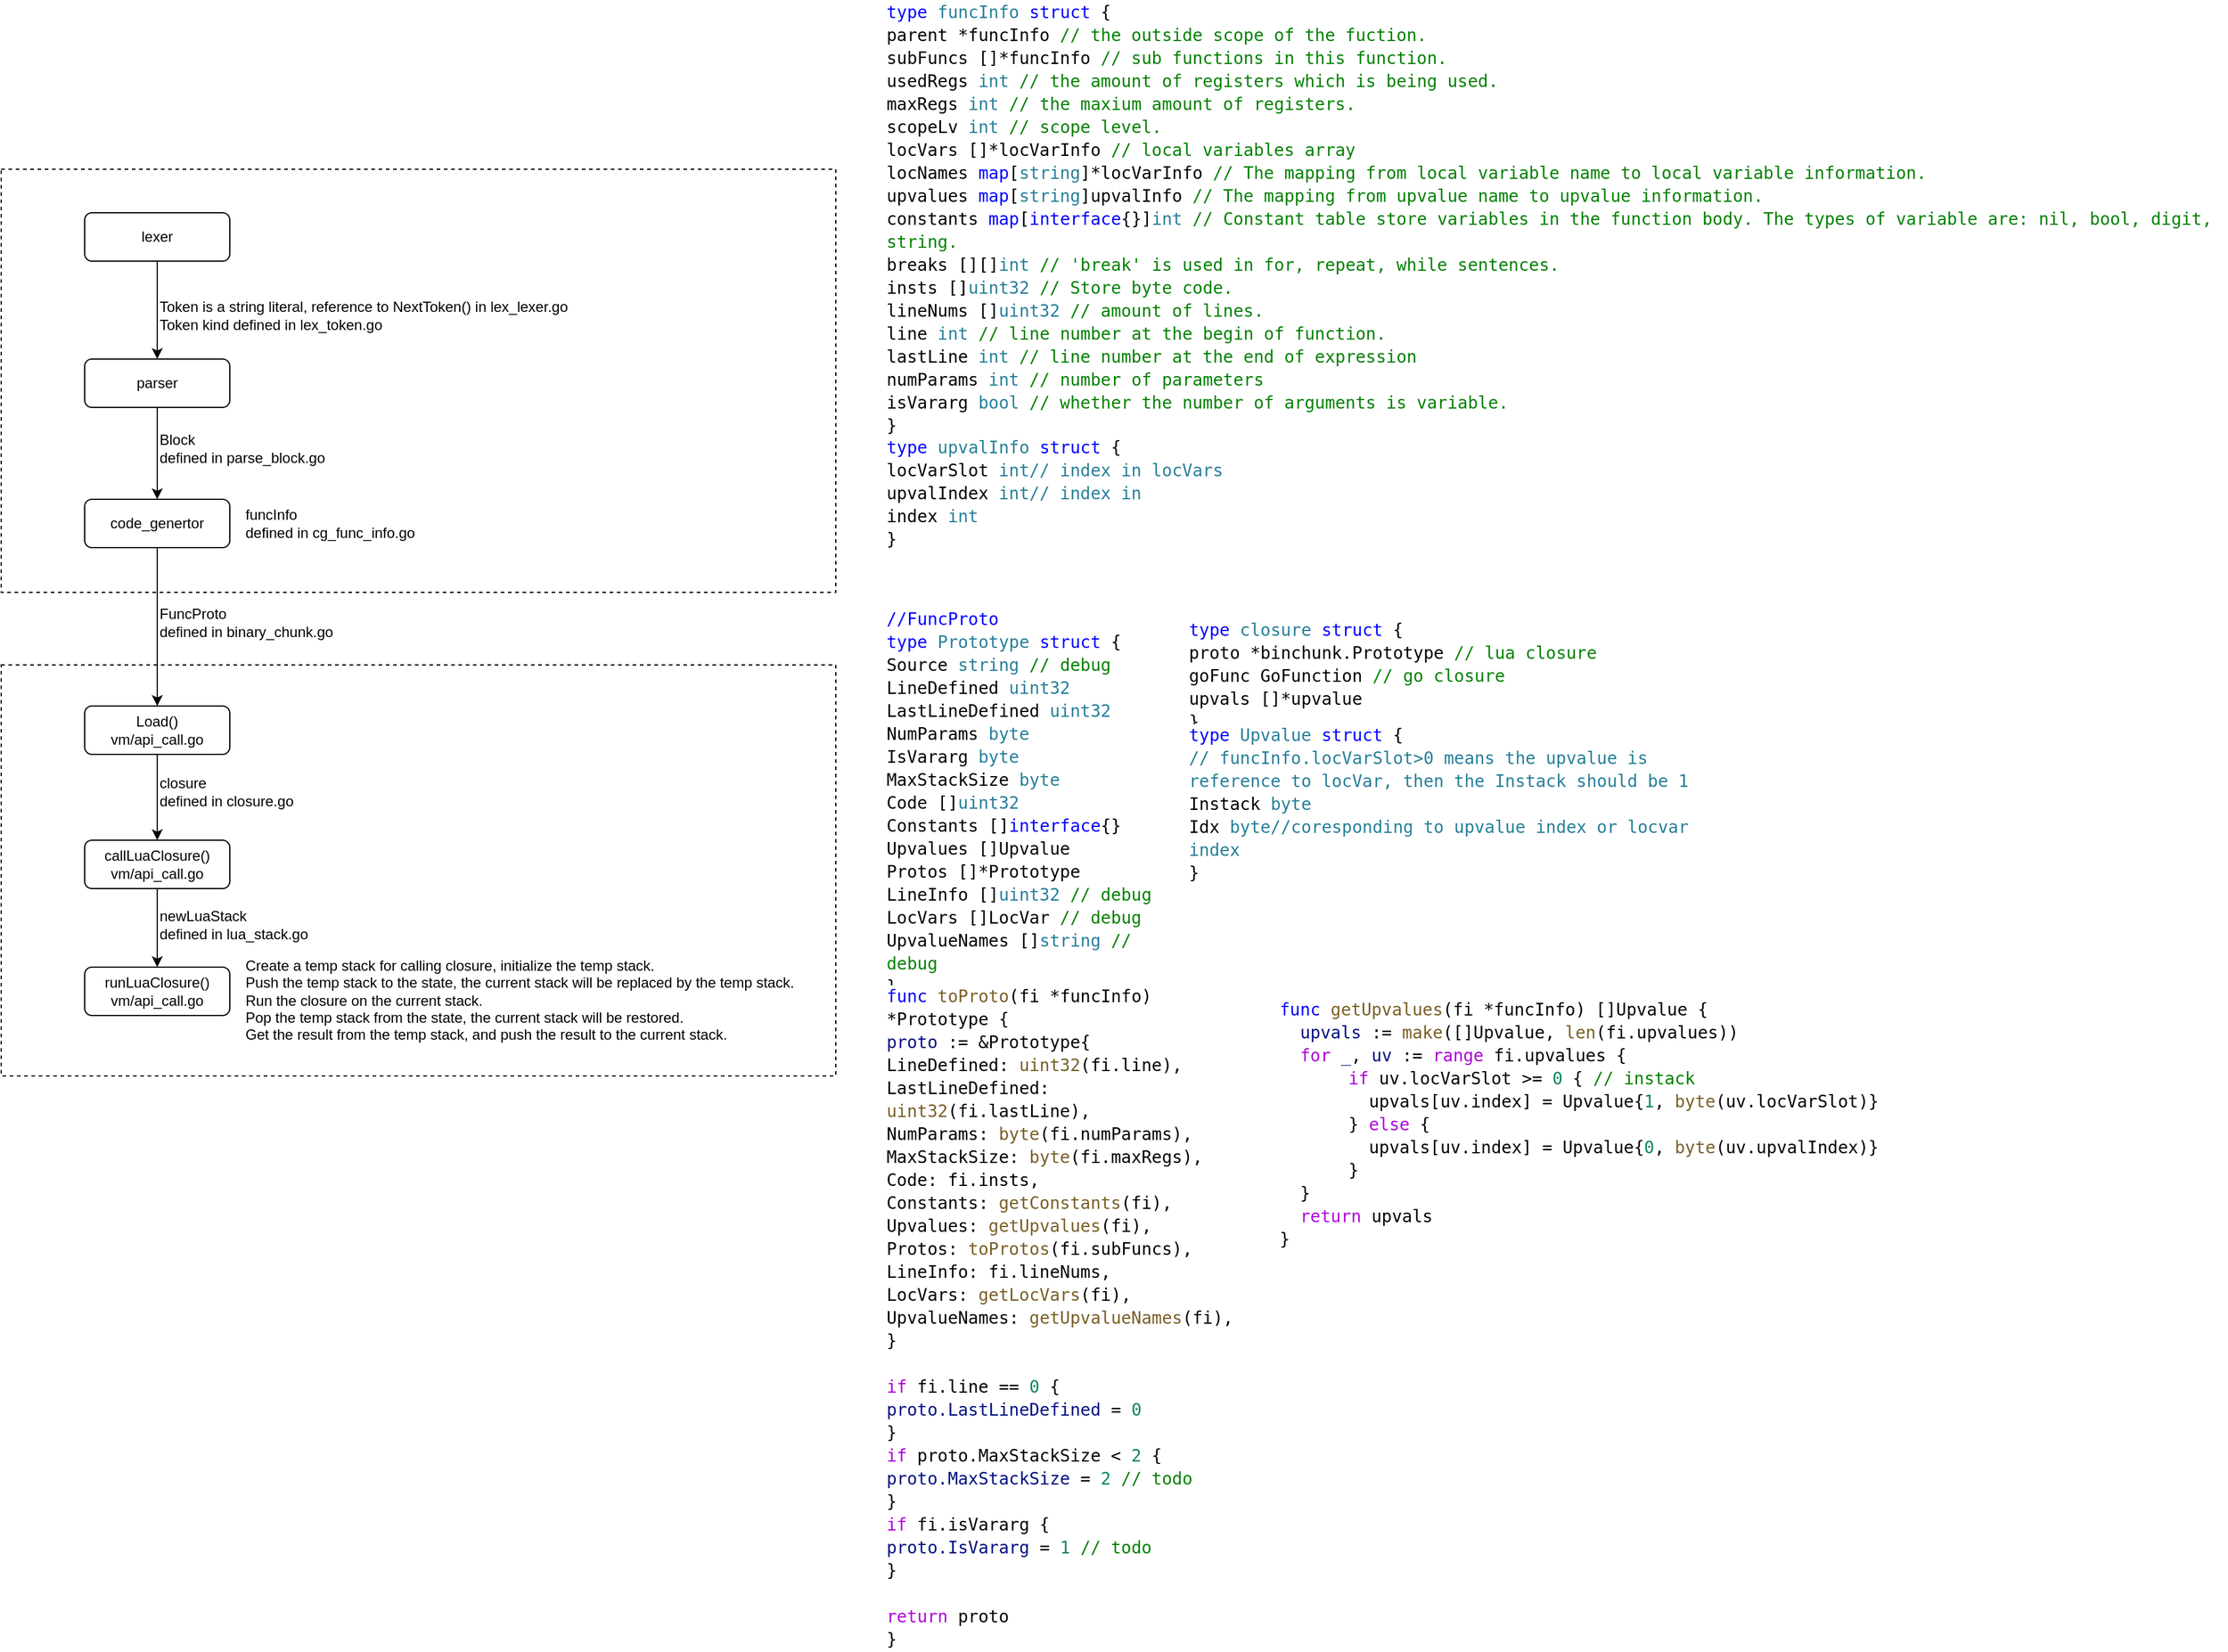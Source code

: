 <mxfile version="16.1.2" type="github">
  <diagram id="C5RBs43oDa-KdzZeNtuy" name="Page-1">
    <mxGraphModel dx="906" dy="1930" grid="1" gridSize="10" guides="1" tooltips="1" connect="1" arrows="1" fold="1" page="1" pageScale="1" pageWidth="827" pageHeight="1169" math="0" shadow="0">
      <root>
        <mxCell id="WIyWlLk6GJQsqaUBKTNV-0" />
        <mxCell id="WIyWlLk6GJQsqaUBKTNV-1" parent="WIyWlLk6GJQsqaUBKTNV-0" />
        <mxCell id="dQtFD-pFaniCj-32BVzp-19" value="" style="rounded=0;whiteSpace=wrap;html=1;dashed=1;fontSize=12;" parent="WIyWlLk6GJQsqaUBKTNV-1" vertex="1">
          <mxGeometry x="180" y="400" width="690" height="340" as="geometry" />
        </mxCell>
        <mxCell id="dQtFD-pFaniCj-32BVzp-18" value="" style="rounded=0;whiteSpace=wrap;html=1;dashed=1;fontSize=12;" parent="WIyWlLk6GJQsqaUBKTNV-1" vertex="1">
          <mxGeometry x="180" y="-10" width="690" height="350" as="geometry" />
        </mxCell>
        <mxCell id="dQtFD-pFaniCj-32BVzp-3" value="" style="edgeStyle=orthogonalEdgeStyle;rounded=0;orthogonalLoop=1;jettySize=auto;html=1;" parent="WIyWlLk6GJQsqaUBKTNV-1" source="WIyWlLk6GJQsqaUBKTNV-3" target="dQtFD-pFaniCj-32BVzp-1" edge="1">
          <mxGeometry relative="1" as="geometry" />
        </mxCell>
        <mxCell id="WIyWlLk6GJQsqaUBKTNV-3" value="parser" style="rounded=1;whiteSpace=wrap;html=1;fontSize=12;glass=0;strokeWidth=1;shadow=0;" parent="WIyWlLk6GJQsqaUBKTNV-1" vertex="1">
          <mxGeometry x="249" y="147" width="120" height="40" as="geometry" />
        </mxCell>
        <mxCell id="dQtFD-pFaniCj-32BVzp-7" value="" style="edgeStyle=orthogonalEdgeStyle;rounded=0;orthogonalLoop=1;jettySize=auto;html=1;" parent="WIyWlLk6GJQsqaUBKTNV-1" source="dQtFD-pFaniCj-32BVzp-0" target="WIyWlLk6GJQsqaUBKTNV-3" edge="1">
          <mxGeometry relative="1" as="geometry" />
        </mxCell>
        <mxCell id="dQtFD-pFaniCj-32BVzp-0" value="lexer" style="rounded=1;whiteSpace=wrap;html=1;fontSize=12;glass=0;strokeWidth=1;shadow=0;" parent="WIyWlLk6GJQsqaUBKTNV-1" vertex="1">
          <mxGeometry x="249" y="26" width="120" height="40" as="geometry" />
        </mxCell>
        <mxCell id="dQtFD-pFaniCj-32BVzp-5" value="" style="edgeStyle=orthogonalEdgeStyle;rounded=0;orthogonalLoop=1;jettySize=auto;html=1;" parent="WIyWlLk6GJQsqaUBKTNV-1" source="dQtFD-pFaniCj-32BVzp-1" target="dQtFD-pFaniCj-32BVzp-2" edge="1">
          <mxGeometry relative="1" as="geometry" />
        </mxCell>
        <mxCell id="dQtFD-pFaniCj-32BVzp-1" value="code_genertor" style="rounded=1;whiteSpace=wrap;html=1;fontSize=12;glass=0;strokeWidth=1;shadow=0;" parent="WIyWlLk6GJQsqaUBKTNV-1" vertex="1">
          <mxGeometry x="249" y="263" width="120" height="40" as="geometry" />
        </mxCell>
        <mxCell id="dQtFD-pFaniCj-32BVzp-20" value="" style="edgeStyle=orthogonalEdgeStyle;rounded=0;orthogonalLoop=1;jettySize=auto;html=1;fontSize=12;" parent="WIyWlLk6GJQsqaUBKTNV-1" source="dQtFD-pFaniCj-32BVzp-2" target="dQtFD-pFaniCj-32BVzp-16" edge="1">
          <mxGeometry relative="1" as="geometry" />
        </mxCell>
        <mxCell id="dQtFD-pFaniCj-32BVzp-2" value="Load()&lt;br&gt;vm/api_call.go" style="rounded=1;whiteSpace=wrap;html=1;fontSize=12;glass=0;strokeWidth=1;shadow=0;" parent="WIyWlLk6GJQsqaUBKTNV-1" vertex="1">
          <mxGeometry x="249" y="434" width="120" height="40" as="geometry" />
        </mxCell>
        <mxCell id="dQtFD-pFaniCj-32BVzp-11" value="Token is a string literal, reference to NextToken() in lex_lexer.go&lt;br&gt;Token kind defined in lex_token.go" style="text;html=1;strokeColor=none;fillColor=none;align=left;verticalAlign=middle;whiteSpace=wrap;rounded=0;" parent="WIyWlLk6GJQsqaUBKTNV-1" vertex="1">
          <mxGeometry x="309" y="96" width="351" height="30" as="geometry" />
        </mxCell>
        <mxCell id="dQtFD-pFaniCj-32BVzp-12" value="Block&lt;br&gt;defined in parse_block.go" style="text;html=1;strokeColor=none;fillColor=none;align=left;verticalAlign=middle;whiteSpace=wrap;rounded=0;" parent="WIyWlLk6GJQsqaUBKTNV-1" vertex="1">
          <mxGeometry x="309" y="206" width="151" height="30" as="geometry" />
        </mxCell>
        <mxCell id="dQtFD-pFaniCj-32BVzp-14" value="FuncProto&lt;br&gt;defined in binary_chunk.go" style="text;html=1;strokeColor=none;fillColor=none;align=left;verticalAlign=middle;whiteSpace=wrap;rounded=0;" parent="WIyWlLk6GJQsqaUBKTNV-1" vertex="1">
          <mxGeometry x="309" y="350" width="151" height="30" as="geometry" />
        </mxCell>
        <mxCell id="3L58eqj6yo-zojaCWtl0-3" value="" style="edgeStyle=orthogonalEdgeStyle;rounded=0;orthogonalLoop=1;jettySize=auto;html=1;fontSize=12;" edge="1" parent="WIyWlLk6GJQsqaUBKTNV-1" source="dQtFD-pFaniCj-32BVzp-16" target="3L58eqj6yo-zojaCWtl0-2">
          <mxGeometry relative="1" as="geometry" />
        </mxCell>
        <mxCell id="dQtFD-pFaniCj-32BVzp-16" value="callLuaClosure()&lt;br&gt;vm/api_call.go" style="rounded=1;whiteSpace=wrap;html=1;fontSize=12;glass=0;strokeWidth=1;shadow=0;" parent="WIyWlLk6GJQsqaUBKTNV-1" vertex="1">
          <mxGeometry x="249" y="545" width="120" height="40" as="geometry" />
        </mxCell>
        <mxCell id="dQtFD-pFaniCj-32BVzp-21" value="closure&lt;br&gt;defined in closure.go" style="text;html=1;strokeColor=none;fillColor=none;align=left;verticalAlign=middle;whiteSpace=wrap;rounded=0;" parent="WIyWlLk6GJQsqaUBKTNV-1" vertex="1">
          <mxGeometry x="309" y="490" width="151" height="30" as="geometry" />
        </mxCell>
        <mxCell id="3L58eqj6yo-zojaCWtl0-2" value="&lt;div style=&quot;background-color: rgb(255 , 255 , 255) ; line-height: 19px&quot;&gt;&lt;/div&gt;&lt;font style=&quot;font-size: 12px&quot;&gt;runLuaClosure()&lt;br&gt;vm/api_call.go&lt;/font&gt;" style="rounded=1;whiteSpace=wrap;html=1;fontSize=12;glass=0;strokeWidth=1;shadow=0;" vertex="1" parent="WIyWlLk6GJQsqaUBKTNV-1">
          <mxGeometry x="249" y="650" width="120" height="40" as="geometry" />
        </mxCell>
        <mxCell id="3L58eqj6yo-zojaCWtl0-4" value="&lt;div style=&quot;background-color: rgb(255 , 255 , 255) ; font-family: &amp;#34;droid sans mono&amp;#34; , monospace , monospace , &amp;#34;droid sans fallback&amp;#34; ; font-size: 14px ; line-height: 19px&quot;&gt;&lt;/div&gt;&lt;br&gt;&lt;div&gt;Create a temp stack for calling closure, initialize the temp stack.&lt;/div&gt;&lt;div&gt;Push the temp stack to the state, the current stack will be replaced by the temp stack.&lt;/div&gt;&lt;div&gt;Run the closure on the current stack.&lt;/div&gt;&lt;div&gt;Pop the temp stack from the state, the current stack will be restored.&lt;/div&gt;&lt;div&gt;Get the result from the temp stack, and push the result to the current stack.&lt;/div&gt;" style="text;html=1;strokeColor=none;fillColor=none;align=left;verticalAlign=middle;whiteSpace=wrap;rounded=0;" vertex="1" parent="WIyWlLk6GJQsqaUBKTNV-1">
          <mxGeometry x="380" y="645" width="460" height="50" as="geometry" />
        </mxCell>
        <mxCell id="3L58eqj6yo-zojaCWtl0-8" value="&lt;div style=&quot;background-color: rgb(255 , 255 , 255) ; line-height: 19px&quot;&gt;&lt;div&gt;&lt;br&gt;&lt;/div&gt;&lt;div style=&quot;font-family: &amp;#34;droid sans mono&amp;#34; , monospace , monospace , &amp;#34;droid sans fallback&amp;#34; ; font-size: 14px&quot;&gt;&lt;span style=&quot;color: #008000&quot;&gt;&lt;/span&gt;&lt;/div&gt;&lt;/div&gt;&lt;div style=&quot;background-color: rgb(255 , 255 , 255) ; font-family: &amp;#34;droid sans mono&amp;#34; , monospace , monospace , &amp;#34;droid sans fallback&amp;#34; ; font-size: 14px ; line-height: 19px&quot;&gt;&lt;/div&gt;" style="text;html=1;strokeColor=none;fillColor=none;align=left;verticalAlign=middle;whiteSpace=wrap;rounded=0;" vertex="1" parent="WIyWlLk6GJQsqaUBKTNV-1">
          <mxGeometry x="380" y="730" width="260" height="60" as="geometry" />
        </mxCell>
        <mxCell id="3L58eqj6yo-zojaCWtl0-9" value="newLuaStack&lt;br&gt;defined in lua_stack.go" style="text;html=1;strokeColor=none;fillColor=none;align=left;verticalAlign=middle;whiteSpace=wrap;rounded=0;" vertex="1" parent="WIyWlLk6GJQsqaUBKTNV-1">
          <mxGeometry x="309" y="600" width="151" height="30" as="geometry" />
        </mxCell>
        <mxCell id="3L58eqj6yo-zojaCWtl0-10" value="&lt;div style=&quot;background-color: rgb(255 , 255 , 255) ; font-family: &amp;#34;droid sans mono&amp;#34; , monospace , monospace , &amp;#34;droid sans fallback&amp;#34; ; font-size: 14px ; line-height: 19px&quot;&gt;&lt;/div&gt;&lt;div style=&quot;background-color: rgb(255 , 255 , 255) ; font-family: &amp;#34;droid sans mono&amp;#34; , monospace , monospace , &amp;#34;droid sans fallback&amp;#34; ; font-size: 14px ; line-height: 19px&quot;&gt;&lt;div&gt;&lt;span style=&quot;color: #0000ff&quot;&gt;type&lt;/span&gt; &lt;span style=&quot;color: #267f99&quot;&gt;funcInfo&lt;/span&gt; &lt;span style=&quot;color: #0000ff&quot;&gt;struct&lt;/span&gt; {&lt;/div&gt;&lt;div&gt;    parent    *funcInfo              &lt;span style=&quot;color: #008000&quot;&gt;// the outside scope of the fuction.&lt;/span&gt;&lt;/div&gt;&lt;div&gt;    subFuncs  []*funcInfo            &lt;span style=&quot;color: #008000&quot;&gt;// sub functions in this function.&lt;/span&gt;&lt;/div&gt;&lt;div&gt;    usedRegs  &lt;span style=&quot;color: #267f99&quot;&gt;int&lt;/span&gt;                    &lt;span style=&quot;color: #008000&quot;&gt;// the amount of registers which is being used.&lt;/span&gt;&lt;/div&gt;&lt;div&gt;    maxRegs   &lt;span style=&quot;color: #267f99&quot;&gt;int&lt;/span&gt;                    &lt;span style=&quot;color: #008000&quot;&gt;// the maxium amount of registers.&lt;/span&gt;&lt;/div&gt;&lt;div&gt;    scopeLv   &lt;span style=&quot;color: #267f99&quot;&gt;int&lt;/span&gt;                    &lt;span style=&quot;color: #008000&quot;&gt;// scope level.&lt;/span&gt;&lt;/div&gt;&lt;div&gt;    locVars   []*locVarInfo          &lt;span style=&quot;color: #008000&quot;&gt;// local variables array&lt;/span&gt;&lt;/div&gt;&lt;div&gt;    locNames  &lt;span style=&quot;color: #0000ff&quot;&gt;map&lt;/span&gt;[&lt;span style=&quot;color: #267f99&quot;&gt;string&lt;/span&gt;]*locVarInfo &lt;span style=&quot;color: #008000&quot;&gt;// The mapping from local variable name to local variable information.&lt;/span&gt;&lt;/div&gt;&lt;div&gt;    upvalues  &lt;span style=&quot;color: #0000ff&quot;&gt;map&lt;/span&gt;[&lt;span style=&quot;color: #267f99&quot;&gt;string&lt;/span&gt;]upvalInfo   &lt;span style=&quot;color: #008000&quot;&gt;// The mapping from upvalue name to upvalue information.&lt;/span&gt;&lt;/div&gt;&lt;div&gt;    constants &lt;span style=&quot;color: #0000ff&quot;&gt;map&lt;/span&gt;[&lt;span style=&quot;color: #0000ff&quot;&gt;interface&lt;/span&gt;{}]&lt;span style=&quot;color: #267f99&quot;&gt;int&lt;/span&gt;    &lt;span style=&quot;color: #008000&quot;&gt;// Constant table store variables in the function body. The types of variable are: nil, bool, digit, string.&lt;/span&gt;&lt;/div&gt;&lt;div&gt;    breaks    [][]&lt;span style=&quot;color: #267f99&quot;&gt;int&lt;/span&gt;                &lt;span style=&quot;color: #008000&quot;&gt;// &#39;break&#39; is used in for, repeat, while sentences.&lt;/span&gt;&lt;/div&gt;&lt;div&gt;    insts     []&lt;span style=&quot;color: #267f99&quot;&gt;uint32&lt;/span&gt;               &lt;span style=&quot;color: #008000&quot;&gt;// Store byte code.&lt;/span&gt;&lt;/div&gt;&lt;div&gt;    lineNums  []&lt;span style=&quot;color: #267f99&quot;&gt;uint32&lt;/span&gt;               &lt;span style=&quot;color: #008000&quot;&gt;// amount of lines.&lt;/span&gt;&lt;/div&gt;&lt;div&gt;    line      &lt;span style=&quot;color: #267f99&quot;&gt;int&lt;/span&gt;                    &lt;span style=&quot;color: #008000&quot;&gt;// line number at the begin of function.&lt;/span&gt;&lt;/div&gt;&lt;div&gt;    lastLine  &lt;span style=&quot;color: #267f99&quot;&gt;int&lt;/span&gt;                    &lt;span style=&quot;color: #008000&quot;&gt;// line number at the end of expression&lt;/span&gt;&lt;/div&gt;&lt;div&gt;    numParams &lt;span style=&quot;color: #267f99&quot;&gt;int&lt;/span&gt;                    &lt;span style=&quot;color: #008000&quot;&gt;// number of parameters&lt;/span&gt;&lt;/div&gt;&lt;div&gt;    isVararg  &lt;span style=&quot;color: #267f99&quot;&gt;bool&lt;/span&gt;                   &lt;span style=&quot;color: #008000&quot;&gt;// whether the number of arguments is variable.&lt;/span&gt;&lt;/div&gt;&lt;div&gt;}&lt;/div&gt;&lt;/div&gt;" style="text;html=1;strokeColor=none;fillColor=none;align=left;verticalAlign=middle;whiteSpace=wrap;rounded=0;" vertex="1" parent="WIyWlLk6GJQsqaUBKTNV-1">
          <mxGeometry x="910" y="-138" width="1110" height="338" as="geometry" />
        </mxCell>
        <mxCell id="3L58eqj6yo-zojaCWtl0-11" value="&lt;div style=&quot;background-color: rgb(255 , 255 , 255) ; font-family: &amp;#34;droid sans mono&amp;#34; , monospace , monospace , &amp;#34;droid sans fallback&amp;#34; ; font-size: 14px ; line-height: 19px&quot;&gt;&lt;/div&gt;funcInfo&lt;br&gt;defined in cg_func_info.go" style="text;html=1;strokeColor=none;fillColor=none;align=left;verticalAlign=middle;whiteSpace=wrap;rounded=0;" vertex="1" parent="WIyWlLk6GJQsqaUBKTNV-1">
          <mxGeometry x="380" y="268" width="151" height="30" as="geometry" />
        </mxCell>
        <mxCell id="3L58eqj6yo-zojaCWtl0-12" value="&lt;div style=&quot;background-color: rgb(255 , 255 , 255) ; font-family: &amp;#34;droid sans mono&amp;#34; , monospace , monospace , &amp;#34;droid sans fallback&amp;#34; ; font-size: 14px ; line-height: 19px&quot;&gt;&lt;/div&gt;&lt;div style=&quot;background-color: rgb(255 , 255 , 255) ; font-family: &amp;#34;droid sans mono&amp;#34; , monospace , monospace , &amp;#34;droid sans fallback&amp;#34; ; font-size: 14px ; line-height: 19px&quot;&gt;&lt;div style=&quot;font-family: &amp;#34;droid sans mono&amp;#34; , monospace , monospace , &amp;#34;droid sans fallback&amp;#34; ; line-height: 19px&quot;&gt;&lt;div&gt;&lt;span style=&quot;color: #0000ff&quot;&gt;//FuncProto&lt;br&gt;type&lt;/span&gt; &lt;span style=&quot;color: #267f99&quot;&gt;Prototype&lt;/span&gt; &lt;span style=&quot;color: #0000ff&quot;&gt;struct&lt;/span&gt; {&lt;/div&gt;&lt;div&gt;    Source          &lt;span style=&quot;color: #267f99&quot;&gt;string&lt;/span&gt; &lt;span style=&quot;color: #008000&quot;&gt;// debug&lt;/span&gt;&lt;/div&gt;&lt;div&gt;    LineDefined     &lt;span style=&quot;color: #267f99&quot;&gt;uint32&lt;/span&gt;&lt;/div&gt;&lt;div&gt;    LastLineDefined &lt;span style=&quot;color: #267f99&quot;&gt;uint32&lt;/span&gt;&lt;/div&gt;&lt;div&gt;    NumParams       &lt;span style=&quot;color: #267f99&quot;&gt;byte&lt;/span&gt;&lt;/div&gt;&lt;div&gt;    IsVararg        &lt;span style=&quot;color: #267f99&quot;&gt;byte&lt;/span&gt;&lt;/div&gt;&lt;div&gt;    MaxStackSize    &lt;span style=&quot;color: #267f99&quot;&gt;byte&lt;/span&gt;&lt;/div&gt;&lt;div&gt;    Code            []&lt;span style=&quot;color: #267f99&quot;&gt;uint32&lt;/span&gt;&lt;/div&gt;&lt;div&gt;    Constants       []&lt;span style=&quot;color: #0000ff&quot;&gt;interface&lt;/span&gt;{}&lt;/div&gt;&lt;div&gt;    Upvalues        []Upvalue&lt;/div&gt;&lt;div&gt;    Protos          []*Prototype&lt;/div&gt;&lt;div&gt;    LineInfo        []&lt;span style=&quot;color: #267f99&quot;&gt;uint32&lt;/span&gt; &lt;span style=&quot;color: #008000&quot;&gt;// debug&lt;/span&gt;&lt;/div&gt;&lt;div&gt;    LocVars         []LocVar &lt;span style=&quot;color: #008000&quot;&gt;// debug&lt;/span&gt;&lt;/div&gt;&lt;div&gt;    UpvalueNames    []&lt;span style=&quot;color: #267f99&quot;&gt;string&lt;/span&gt; &lt;span style=&quot;color: #008000&quot;&gt;// debug&lt;/span&gt;&lt;/div&gt;&lt;div&gt;}&lt;/div&gt;&lt;/div&gt;&lt;/div&gt;" style="text;html=1;strokeColor=none;fillColor=none;align=left;verticalAlign=middle;whiteSpace=wrap;rounded=0;" vertex="1" parent="WIyWlLk6GJQsqaUBKTNV-1">
          <mxGeometry x="910" y="357" width="250" height="313" as="geometry" />
        </mxCell>
        <mxCell id="3L58eqj6yo-zojaCWtl0-13" value="&lt;div style=&quot;background-color: rgb(255 , 255 , 255) ; font-family: &amp;#34;droid sans mono&amp;#34; , monospace , monospace , &amp;#34;droid sans fallback&amp;#34; ; font-size: 14px ; line-height: 19px&quot;&gt;&lt;/div&gt;&lt;div style=&quot;background-color: rgb(255 , 255 , 255) ; font-family: &amp;#34;droid sans mono&amp;#34; , monospace , monospace , &amp;#34;droid sans fallback&amp;#34; ; font-size: 14px ; line-height: 19px&quot;&gt;&lt;div style=&quot;font-family: &amp;#34;droid sans mono&amp;#34; , monospace , monospace , &amp;#34;droid sans fallback&amp;#34; ; line-height: 19px&quot;&gt;&lt;div style=&quot;font-family: &amp;#34;droid sans mono&amp;#34; , monospace , monospace , &amp;#34;droid sans fallback&amp;#34; ; line-height: 19px&quot;&gt;&lt;div&gt;&lt;span style=&quot;color: #0000ff&quot;&gt;type&lt;/span&gt; &lt;span style=&quot;color: #267f99&quot;&gt;closure&lt;/span&gt; &lt;span style=&quot;color: #0000ff&quot;&gt;struct&lt;/span&gt; {&lt;/div&gt;&lt;div&gt;    proto  *binchunk.Prototype &lt;span style=&quot;color: #008000&quot;&gt;// lua closure&lt;/span&gt;&lt;/div&gt;&lt;div&gt;    goFunc GoFunction          &lt;span style=&quot;color: #008000&quot;&gt;// go closure&lt;/span&gt;&lt;/div&gt;&lt;div&gt;    upvals []*upvalue&lt;/div&gt;&lt;div&gt;}&lt;/div&gt;&lt;/div&gt;&lt;/div&gt;&lt;/div&gt;" style="text;html=1;strokeColor=none;fillColor=none;align=left;verticalAlign=middle;whiteSpace=wrap;rounded=0;" vertex="1" parent="WIyWlLk6GJQsqaUBKTNV-1">
          <mxGeometry x="1160" y="357" width="450" height="103" as="geometry" />
        </mxCell>
        <mxCell id="3L58eqj6yo-zojaCWtl0-14" value="&lt;div style=&quot;background-color: rgb(255 , 255 , 255) ; font-family: &amp;#34;droid sans mono&amp;#34; , monospace , monospace , &amp;#34;droid sans fallback&amp;#34; ; font-size: 14px ; line-height: 19px&quot;&gt;&lt;/div&gt;&lt;div style=&quot;background-color: rgb(255 , 255 , 255) ; font-family: &amp;#34;droid sans mono&amp;#34; , monospace , monospace , &amp;#34;droid sans fallback&amp;#34; ; font-size: 14px ; line-height: 19px&quot;&gt;&lt;div style=&quot;font-family: &amp;#34;droid sans mono&amp;#34; , monospace , monospace , &amp;#34;droid sans fallback&amp;#34; ; line-height: 19px&quot;&gt;&lt;div style=&quot;font-family: &amp;#34;droid sans mono&amp;#34; , monospace , monospace , &amp;#34;droid sans fallback&amp;#34; ; line-height: 19px&quot;&gt;&lt;div style=&quot;font-family: &amp;#34;droid sans mono&amp;#34; , monospace , monospace , &amp;#34;droid sans fallback&amp;#34; ; line-height: 19px&quot;&gt;&lt;div&gt;&lt;span style=&quot;color: #0000ff&quot;&gt;type&lt;/span&gt; &lt;span style=&quot;color: #267f99&quot;&gt;upvalInfo&lt;/span&gt; &lt;span style=&quot;color: #0000ff&quot;&gt;struct&lt;/span&gt; {&lt;/div&gt;&lt;div&gt;    locVarSlot &lt;span style=&quot;color: #267f99&quot;&gt;int// index in locVars&lt;/span&gt;&lt;/div&gt;&lt;div&gt;    upvalIndex &lt;span style=&quot;color: #267f99&quot;&gt;int// index in&amp;nbsp;&lt;/span&gt;&lt;/div&gt;&lt;div&gt;    index      &lt;span style=&quot;color: #267f99&quot;&gt;int&lt;/span&gt;&lt;/div&gt;&lt;div&gt;}&lt;/div&gt;&lt;/div&gt;&lt;/div&gt;&lt;/div&gt;&lt;/div&gt;" style="text;html=1;strokeColor=none;fillColor=none;align=left;verticalAlign=middle;whiteSpace=wrap;rounded=0;" vertex="1" parent="WIyWlLk6GJQsqaUBKTNV-1">
          <mxGeometry x="910" y="206" width="370" height="103" as="geometry" />
        </mxCell>
        <mxCell id="3L58eqj6yo-zojaCWtl0-15" value="&lt;div style=&quot;background-color: rgb(255 , 255 , 255) ; font-family: &amp;#34;droid sans mono&amp;#34; , monospace , monospace , &amp;#34;droid sans fallback&amp;#34; ; font-size: 14px ; line-height: 19px&quot;&gt;&lt;/div&gt;&lt;div style=&quot;background-color: rgb(255 , 255 , 255) ; font-family: &amp;#34;droid sans mono&amp;#34; , monospace , monospace , &amp;#34;droid sans fallback&amp;#34; ; font-size: 14px ; line-height: 19px&quot;&gt;&lt;div style=&quot;font-family: &amp;#34;droid sans mono&amp;#34; , monospace , monospace , &amp;#34;droid sans fallback&amp;#34; ; line-height: 19px&quot;&gt;&lt;div style=&quot;font-family: &amp;#34;droid sans mono&amp;#34; , monospace , monospace , &amp;#34;droid sans fallback&amp;#34; ; line-height: 19px&quot;&gt;&lt;div style=&quot;font-family: &amp;#34;droid sans mono&amp;#34; , monospace , monospace , &amp;#34;droid sans fallback&amp;#34; ; line-height: 19px&quot;&gt;&lt;div&gt;&lt;span style=&quot;color: #0000ff&quot;&gt;type&lt;/span&gt; &lt;span style=&quot;color: #267f99&quot;&gt;Upvalue&lt;/span&gt; &lt;span style=&quot;color: #0000ff&quot;&gt;struct&lt;/span&gt; {&lt;/div&gt;&lt;div&gt;&lt;span style=&quot;color: rgb(38 , 127 , 153)&quot;&gt;// funcInfo.locVarSlot&amp;gt;0 means the upvalue is reference to locVar, then the Instack should be 1&lt;/span&gt;&lt;br&gt;Instack &lt;span style=&quot;color: #267f99&quot;&gt;byte&lt;/span&gt;&lt;/div&gt;&lt;div&gt;Idx     &lt;span style=&quot;color: #267f99&quot;&gt;byte//coresponding to upvalue index or locvar index&lt;/span&gt;&lt;/div&gt;&lt;div&gt;}&lt;/div&gt;&lt;/div&gt;&lt;/div&gt;&lt;/div&gt;&lt;/div&gt;" style="text;html=1;strokeColor=none;fillColor=none;align=left;verticalAlign=middle;whiteSpace=wrap;rounded=0;" vertex="1" parent="WIyWlLk6GJQsqaUBKTNV-1">
          <mxGeometry x="1160" y="460" width="460" height="110" as="geometry" />
        </mxCell>
        <mxCell id="3L58eqj6yo-zojaCWtl0-16" value="&lt;div style=&quot;background-color: rgb(255 , 255 , 255) ; font-family: &amp;#34;droid sans mono&amp;#34; , monospace , monospace , &amp;#34;droid sans fallback&amp;#34; ; font-size: 14px ; line-height: 19px&quot;&gt;&lt;/div&gt;&lt;div style=&quot;background-color: rgb(255 , 255 , 255) ; font-family: &amp;#34;droid sans mono&amp;#34; , monospace , monospace , &amp;#34;droid sans fallback&amp;#34; ; font-size: 14px ; line-height: 19px&quot;&gt;&lt;div style=&quot;font-family: &amp;#34;droid sans mono&amp;#34; , monospace , monospace , &amp;#34;droid sans fallback&amp;#34; ; line-height: 19px&quot;&gt;&lt;div style=&quot;font-family: &amp;#34;droid sans mono&amp;#34; , monospace , monospace , &amp;#34;droid sans fallback&amp;#34; ; line-height: 19px&quot;&gt;&lt;div style=&quot;font-family: &amp;#34;droid sans mono&amp;#34; , monospace , monospace , &amp;#34;droid sans fallback&amp;#34; ; line-height: 19px&quot;&gt;&lt;div style=&quot;font-family: &amp;#34;droid sans mono&amp;#34; , monospace , monospace , &amp;#34;droid sans fallback&amp;#34; ; line-height: 19px&quot;&gt;&lt;div&gt;&lt;span style=&quot;color: #0000ff&quot;&gt;func&lt;/span&gt; &lt;span style=&quot;color: #795e26&quot;&gt;toProto&lt;/span&gt;(fi *funcInfo) *Prototype {&lt;/div&gt;&lt;div&gt;    &lt;span style=&quot;color: #001080&quot;&gt;proto&lt;/span&gt; := &amp;amp;Prototype{&lt;/div&gt;&lt;div&gt;        LineDefined:     &lt;span style=&quot;color: #795e26&quot;&gt;uint32&lt;/span&gt;(fi.line),&lt;/div&gt;&lt;div&gt;        LastLineDefined: &lt;span style=&quot;color: #795e26&quot;&gt;uint32&lt;/span&gt;(fi.lastLine),&lt;/div&gt;&lt;div&gt;        NumParams:       &lt;span style=&quot;color: #795e26&quot;&gt;byte&lt;/span&gt;(fi.numParams),&lt;/div&gt;&lt;div&gt;        MaxStackSize:    &lt;span style=&quot;color: #795e26&quot;&gt;byte&lt;/span&gt;(fi.maxRegs),&lt;/div&gt;&lt;div&gt;        Code:            fi.insts,&lt;/div&gt;&lt;div&gt;        Constants:       &lt;span style=&quot;color: #795e26&quot;&gt;getConstants&lt;/span&gt;(fi),&lt;/div&gt;&lt;div&gt;        Upvalues:        &lt;span style=&quot;color: #795e26&quot;&gt;getUpvalues&lt;/span&gt;(fi),&lt;/div&gt;&lt;div&gt;        Protos:          &lt;span style=&quot;color: #795e26&quot;&gt;toProtos&lt;/span&gt;(fi.subFuncs),&lt;/div&gt;&lt;div&gt;        LineInfo:        fi.lineNums,&lt;/div&gt;&lt;div&gt;        LocVars:         &lt;span style=&quot;color: #795e26&quot;&gt;getLocVars&lt;/span&gt;(fi),&lt;/div&gt;&lt;div&gt;        UpvalueNames:    &lt;span style=&quot;color: #795e26&quot;&gt;getUpvalueNames&lt;/span&gt;(fi),&lt;/div&gt;&lt;div&gt;    }&lt;/div&gt;&lt;br&gt;&lt;div&gt;    &lt;span style=&quot;color: #af00db&quot;&gt;if&lt;/span&gt; fi.line == &lt;span style=&quot;color: #098658&quot;&gt;0&lt;/span&gt; {&lt;/div&gt;&lt;div&gt;        &lt;span style=&quot;color: #001080&quot;&gt;proto.LastLineDefined&lt;/span&gt; = &lt;span style=&quot;color: #098658&quot;&gt;0&lt;/span&gt;&lt;/div&gt;&lt;div&gt;    }&lt;/div&gt;&lt;div&gt;    &lt;span style=&quot;color: #af00db&quot;&gt;if&lt;/span&gt; proto.MaxStackSize &amp;lt; &lt;span style=&quot;color: #098658&quot;&gt;2&lt;/span&gt; {&lt;/div&gt;&lt;div&gt;        &lt;span style=&quot;color: #001080&quot;&gt;proto.MaxStackSize&lt;/span&gt; = &lt;span style=&quot;color: #098658&quot;&gt;2&lt;/span&gt; &lt;span style=&quot;color: #008000&quot;&gt;// todo&lt;/span&gt;&lt;/div&gt;&lt;div&gt;    }&lt;/div&gt;&lt;div&gt;    &lt;span style=&quot;color: #af00db&quot;&gt;if&lt;/span&gt; fi.isVararg {&lt;/div&gt;&lt;div&gt;        &lt;span style=&quot;color: #001080&quot;&gt;proto.IsVararg&lt;/span&gt; = &lt;span style=&quot;color: #098658&quot;&gt;1&lt;/span&gt; &lt;span style=&quot;color: #008000&quot;&gt;// todo&lt;/span&gt;&lt;/div&gt;&lt;div&gt;    }&lt;/div&gt;&lt;br&gt;&lt;div&gt;    &lt;span style=&quot;color: #af00db&quot;&gt;return&lt;/span&gt; proto&lt;/div&gt;&lt;div&gt;}&lt;/div&gt;&lt;/div&gt;&lt;/div&gt;&lt;/div&gt;&lt;/div&gt;&lt;/div&gt;" style="text;html=1;strokeColor=none;fillColor=none;align=left;verticalAlign=middle;whiteSpace=wrap;rounded=0;" vertex="1" parent="WIyWlLk6GJQsqaUBKTNV-1">
          <mxGeometry x="910" y="670" width="310" height="540" as="geometry" />
        </mxCell>
        <mxCell id="3L58eqj6yo-zojaCWtl0-17" value="&lt;div style=&quot;background-color: rgb(255 , 255 , 255) ; font-family: &amp;#34;droid sans mono&amp;#34; , monospace , monospace , &amp;#34;droid sans fallback&amp;#34; ; font-size: 14px ; line-height: 19px&quot;&gt;&lt;/div&gt;&lt;div style=&quot;background-color: rgb(255 , 255 , 255) ; font-family: &amp;#34;droid sans mono&amp;#34; , monospace , monospace , &amp;#34;droid sans fallback&amp;#34; ; font-size: 14px ; line-height: 19px&quot;&gt;&lt;div style=&quot;font-family: &amp;#34;droid sans mono&amp;#34; , monospace , monospace , &amp;#34;droid sans fallback&amp;#34; ; line-height: 19px&quot;&gt;&lt;div style=&quot;font-family: &amp;#34;droid sans mono&amp;#34; , monospace , monospace , &amp;#34;droid sans fallback&amp;#34; ; line-height: 19px&quot;&gt;&lt;div style=&quot;font-family: &amp;#34;droid sans mono&amp;#34; , monospace , monospace , &amp;#34;droid sans fallback&amp;#34; ; line-height: 19px&quot;&gt;&lt;div style=&quot;font-family: &amp;#34;droid sans mono&amp;#34; , monospace , monospace , &amp;#34;droid sans fallback&amp;#34; ; line-height: 19px&quot;&gt;&lt;div style=&quot;font-family: &amp;#34;droid sans mono&amp;#34; , monospace , monospace , &amp;#34;droid sans fallback&amp;#34; ; line-height: 19px&quot;&gt;&lt;div&gt;&lt;span style=&quot;color: #0000ff&quot;&gt;func&lt;/span&gt; &lt;span style=&quot;color: #795e26&quot;&gt;getUpvalues&lt;/span&gt;(fi *funcInfo) []Upvalue {&lt;/div&gt;&lt;div&gt;    &lt;span style=&quot;color: #001080&quot;&gt;&amp;nbsp; upvals&lt;/span&gt; := &lt;span style=&quot;color: #795e26&quot;&gt;make&lt;/span&gt;([]Upvalue, &lt;span style=&quot;color: #795e26&quot;&gt;len&lt;/span&gt;(fi.upvalues))&lt;/div&gt;&lt;div&gt;    &lt;span style=&quot;color: #af00db&quot;&gt;&amp;nbsp; for&lt;/span&gt; &lt;span style=&quot;color: #001080&quot;&gt;_&lt;/span&gt;, &lt;span style=&quot;color: #001080&quot;&gt;uv&lt;/span&gt; := &lt;span style=&quot;color: #af00db&quot;&gt;range&lt;/span&gt; fi.upvalues {&lt;/div&gt;&lt;/div&gt;&lt;/div&gt;&lt;/div&gt;&lt;/div&gt;&lt;/div&gt;&lt;/div&gt;&lt;blockquote style=&quot;margin: 0 0 0 40px ; border: none ; padding: 0px&quot;&gt;&lt;div style=&quot;background-color: rgb(255 , 255 , 255) ; font-family: &amp;#34;droid sans mono&amp;#34; , monospace , monospace , &amp;#34;droid sans fallback&amp;#34; ; font-size: 14px ; line-height: 19px&quot;&gt;&lt;div style=&quot;font-family: &amp;#34;droid sans mono&amp;#34; , monospace , monospace , &amp;#34;droid sans fallback&amp;#34; ; line-height: 19px&quot;&gt;&lt;div style=&quot;font-family: &amp;#34;droid sans mono&amp;#34; , monospace , monospace , &amp;#34;droid sans fallback&amp;#34; ; line-height: 19px&quot;&gt;&lt;div style=&quot;font-family: &amp;#34;droid sans mono&amp;#34; , monospace , monospace , &amp;#34;droid sans fallback&amp;#34; ; line-height: 19px&quot;&gt;&lt;div style=&quot;font-family: &amp;#34;droid sans mono&amp;#34; , monospace , monospace , &amp;#34;droid sans fallback&amp;#34; ; line-height: 19px&quot;&gt;&lt;div style=&quot;font-family: &amp;#34;droid sans mono&amp;#34; , monospace , monospace , &amp;#34;droid sans fallback&amp;#34; ; line-height: 19px&quot;&gt;&lt;div&gt;&lt;span style=&quot;color: #af00db&quot;&gt;&amp;nbsp; if&lt;/span&gt; uv.locVarSlot &amp;gt;= &lt;span style=&quot;color: #098658&quot;&gt;0&lt;/span&gt; { &lt;span style=&quot;color: #008000&quot;&gt;// instack&lt;/span&gt;&lt;/div&gt;&lt;/div&gt;&lt;/div&gt;&lt;/div&gt;&lt;/div&gt;&lt;/div&gt;&lt;/div&gt;&lt;div style=&quot;background-color: rgb(255 , 255 , 255) ; font-family: &amp;#34;droid sans mono&amp;#34; , monospace , monospace , &amp;#34;droid sans fallback&amp;#34; ; font-size: 14px ; line-height: 19px&quot;&gt;&lt;div style=&quot;font-family: &amp;#34;droid sans mono&amp;#34; , monospace , monospace , &amp;#34;droid sans fallback&amp;#34; ; line-height: 19px&quot;&gt;&lt;div style=&quot;font-family: &amp;#34;droid sans mono&amp;#34; , monospace , monospace , &amp;#34;droid sans fallback&amp;#34; ; line-height: 19px&quot;&gt;&lt;div style=&quot;font-family: &amp;#34;droid sans mono&amp;#34; , monospace , monospace , &amp;#34;droid sans fallback&amp;#34; ; line-height: 19px&quot;&gt;&lt;div style=&quot;font-family: &amp;#34;droid sans mono&amp;#34; , monospace , monospace , &amp;#34;droid sans fallback&amp;#34; ; line-height: 19px&quot;&gt;&lt;div style=&quot;font-family: &amp;#34;droid sans mono&amp;#34; , monospace , monospace , &amp;#34;droid sans fallback&amp;#34; ; line-height: 19px&quot;&gt;&lt;div&gt;&amp;nbsp; &amp;nbsp; upvals[uv.index] = Upvalue{&lt;span style=&quot;color: #098658&quot;&gt;1&lt;/span&gt;, &lt;span style=&quot;color: #795e26&quot;&gt;byte&lt;/span&gt;(uv.locVarSlot)}&lt;/div&gt;&lt;/div&gt;&lt;/div&gt;&lt;/div&gt;&lt;/div&gt;&lt;/div&gt;&lt;/div&gt;&lt;div style=&quot;background-color: rgb(255 , 255 , 255) ; font-family: &amp;#34;droid sans mono&amp;#34; , monospace , monospace , &amp;#34;droid sans fallback&amp;#34; ; font-size: 14px ; line-height: 19px&quot;&gt;&lt;div style=&quot;font-family: &amp;#34;droid sans mono&amp;#34; , monospace , monospace , &amp;#34;droid sans fallback&amp;#34; ; line-height: 19px&quot;&gt;&lt;div style=&quot;font-family: &amp;#34;droid sans mono&amp;#34; , monospace , monospace , &amp;#34;droid sans fallback&amp;#34; ; line-height: 19px&quot;&gt;&lt;div style=&quot;font-family: &amp;#34;droid sans mono&amp;#34; , monospace , monospace , &amp;#34;droid sans fallback&amp;#34; ; line-height: 19px&quot;&gt;&lt;div style=&quot;font-family: &amp;#34;droid sans mono&amp;#34; , monospace , monospace , &amp;#34;droid sans fallback&amp;#34; ; line-height: 19px&quot;&gt;&lt;div style=&quot;font-family: &amp;#34;droid sans mono&amp;#34; , monospace , monospace , &amp;#34;droid sans fallback&amp;#34; ; line-height: 19px&quot;&gt;&lt;div&gt;&amp;nbsp; } &lt;span style=&quot;color: #af00db&quot;&gt;else&lt;/span&gt; {&lt;/div&gt;&lt;/div&gt;&lt;/div&gt;&lt;/div&gt;&lt;/div&gt;&lt;/div&gt;&lt;/div&gt;&lt;div style=&quot;background-color: rgb(255 , 255 , 255) ; font-family: &amp;#34;droid sans mono&amp;#34; , monospace , monospace , &amp;#34;droid sans fallback&amp;#34; ; font-size: 14px ; line-height: 19px&quot;&gt;&lt;div style=&quot;font-family: &amp;#34;droid sans mono&amp;#34; , monospace , monospace , &amp;#34;droid sans fallback&amp;#34; ; line-height: 19px&quot;&gt;&lt;div style=&quot;font-family: &amp;#34;droid sans mono&amp;#34; , monospace , monospace , &amp;#34;droid sans fallback&amp;#34; ; line-height: 19px&quot;&gt;&lt;div style=&quot;font-family: &amp;#34;droid sans mono&amp;#34; , monospace , monospace , &amp;#34;droid sans fallback&amp;#34; ; line-height: 19px&quot;&gt;&lt;div style=&quot;font-family: &amp;#34;droid sans mono&amp;#34; , monospace , monospace , &amp;#34;droid sans fallback&amp;#34; ; line-height: 19px&quot;&gt;&lt;div style=&quot;font-family: &amp;#34;droid sans mono&amp;#34; , monospace , monospace , &amp;#34;droid sans fallback&amp;#34; ; line-height: 19px&quot;&gt;&lt;div&gt;&amp;nbsp; &amp;nbsp; upvals[uv.index] = Upvalue{&lt;span style=&quot;color: #098658&quot;&gt;0&lt;/span&gt;, &lt;span style=&quot;color: #795e26&quot;&gt;byte&lt;/span&gt;(uv.upvalIndex)}&lt;/div&gt;&lt;/div&gt;&lt;/div&gt;&lt;/div&gt;&lt;/div&gt;&lt;/div&gt;&lt;/div&gt;&lt;div style=&quot;background-color: rgb(255 , 255 , 255) ; font-family: &amp;#34;droid sans mono&amp;#34; , monospace , monospace , &amp;#34;droid sans fallback&amp;#34; ; font-size: 14px ; line-height: 19px&quot;&gt;&lt;div style=&quot;font-family: &amp;#34;droid sans mono&amp;#34; , monospace , monospace , &amp;#34;droid sans fallback&amp;#34; ; line-height: 19px&quot;&gt;&lt;div style=&quot;font-family: &amp;#34;droid sans mono&amp;#34; , monospace , monospace , &amp;#34;droid sans fallback&amp;#34; ; line-height: 19px&quot;&gt;&lt;div style=&quot;font-family: &amp;#34;droid sans mono&amp;#34; , monospace , monospace , &amp;#34;droid sans fallback&amp;#34; ; line-height: 19px&quot;&gt;&lt;div style=&quot;font-family: &amp;#34;droid sans mono&amp;#34; , monospace , monospace , &amp;#34;droid sans fallback&amp;#34; ; line-height: 19px&quot;&gt;&lt;div style=&quot;font-family: &amp;#34;droid sans mono&amp;#34; , monospace , monospace , &amp;#34;droid sans fallback&amp;#34; ; line-height: 19px&quot;&gt;&lt;div&gt;&amp;nbsp; }&lt;/div&gt;&lt;/div&gt;&lt;/div&gt;&lt;/div&gt;&lt;/div&gt;&lt;/div&gt;&lt;/div&gt;&lt;/blockquote&gt;&lt;div style=&quot;background-color: rgb(255 , 255 , 255) ; font-family: &amp;#34;droid sans mono&amp;#34; , monospace , monospace , &amp;#34;droid sans fallback&amp;#34; ; font-size: 14px ; line-height: 19px&quot;&gt;&lt;div style=&quot;font-family: &amp;#34;droid sans mono&amp;#34; , monospace , monospace , &amp;#34;droid sans fallback&amp;#34; ; line-height: 19px&quot;&gt;&lt;div style=&quot;font-family: &amp;#34;droid sans mono&amp;#34; , monospace , monospace , &amp;#34;droid sans fallback&amp;#34; ; line-height: 19px&quot;&gt;&lt;div style=&quot;font-family: &amp;#34;droid sans mono&amp;#34; , monospace , monospace , &amp;#34;droid sans fallback&amp;#34; ; line-height: 19px&quot;&gt;&lt;div style=&quot;font-family: &amp;#34;droid sans mono&amp;#34; , monospace , monospace , &amp;#34;droid sans fallback&amp;#34; ; line-height: 19px&quot;&gt;&lt;div style=&quot;font-family: &amp;#34;droid sans mono&amp;#34; , monospace , monospace , &amp;#34;droid sans fallback&amp;#34; ; line-height: 19px&quot;&gt;&lt;div&gt;&amp;nbsp; }&lt;/div&gt;&lt;div&gt;    &lt;span style=&quot;color: #af00db&quot;&gt;&amp;nbsp; return&lt;/span&gt; upvals&lt;/div&gt;&lt;div&gt;}&lt;/div&gt;&lt;/div&gt;&lt;/div&gt;&lt;/div&gt;&lt;/div&gt;&lt;/div&gt;&lt;/div&gt;" style="text;html=1;strokeColor=none;fillColor=none;align=left;verticalAlign=middle;whiteSpace=wrap;rounded=0;" vertex="1" parent="WIyWlLk6GJQsqaUBKTNV-1">
          <mxGeometry x="1235" y="670" width="555" height="220" as="geometry" />
        </mxCell>
      </root>
    </mxGraphModel>
  </diagram>
</mxfile>
